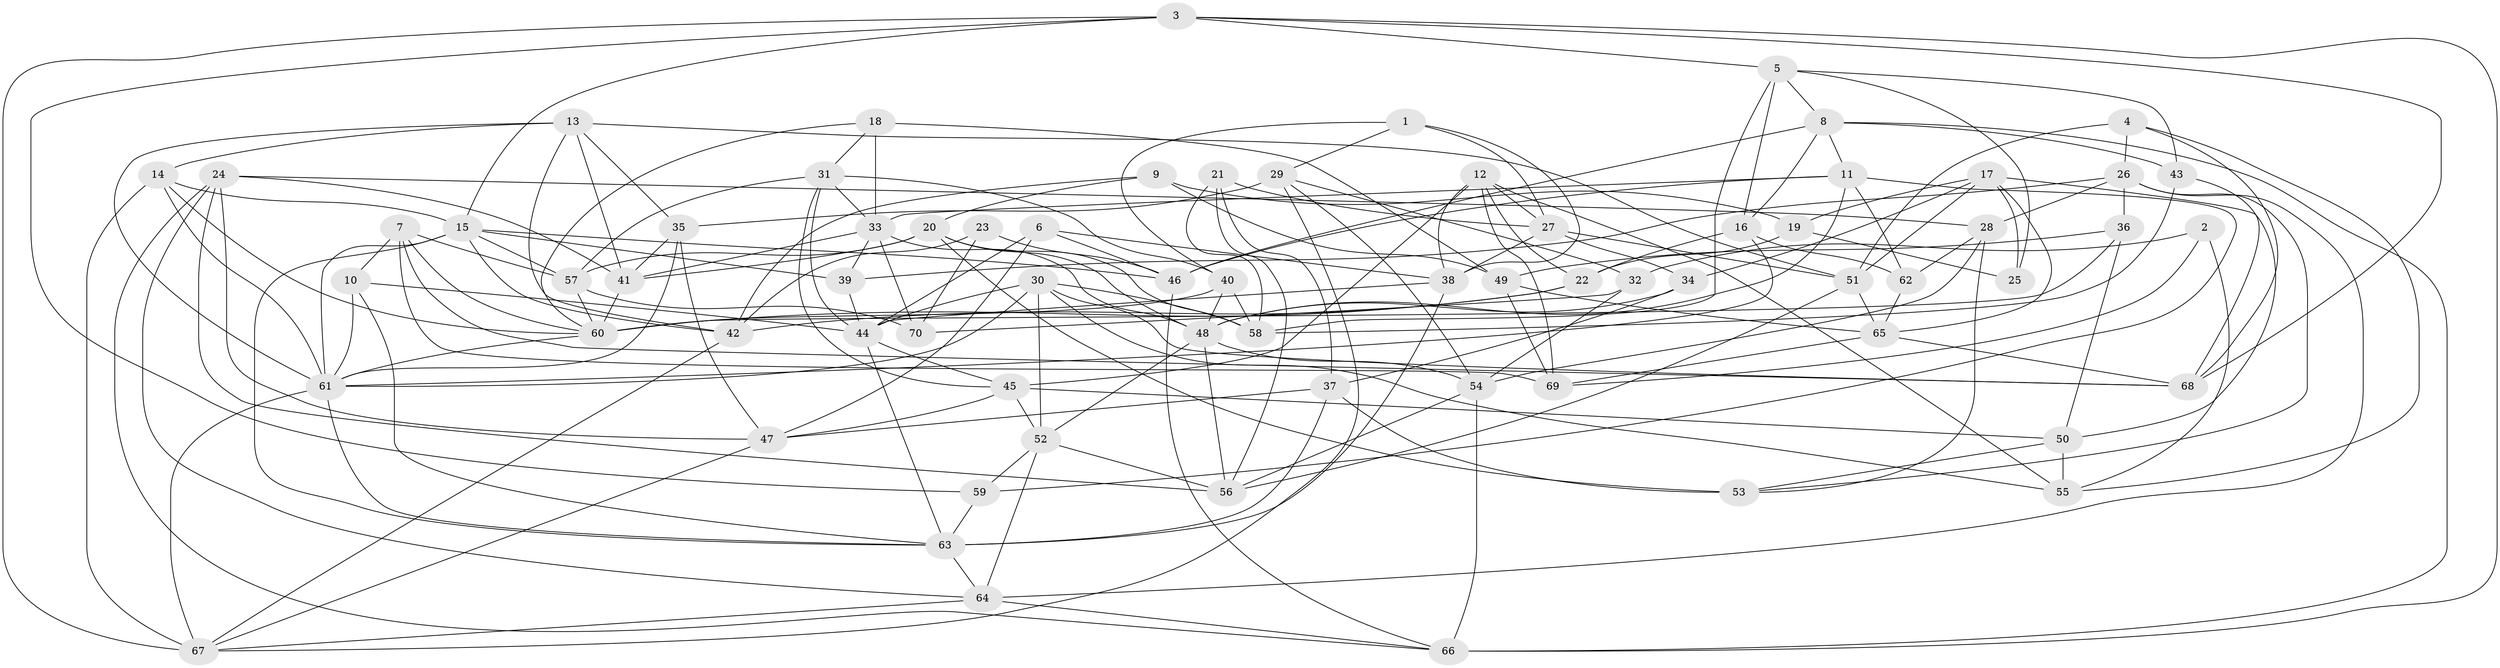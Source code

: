 // original degree distribution, {4: 1.0}
// Generated by graph-tools (version 1.1) at 2025/03/03/09/25 03:03:08]
// undirected, 70 vertices, 191 edges
graph export_dot {
graph [start="1"]
  node [color=gray90,style=filled];
  1;
  2;
  3;
  4;
  5;
  6;
  7;
  8;
  9;
  10;
  11;
  12;
  13;
  14;
  15;
  16;
  17;
  18;
  19;
  20;
  21;
  22;
  23;
  24;
  25;
  26;
  27;
  28;
  29;
  30;
  31;
  32;
  33;
  34;
  35;
  36;
  37;
  38;
  39;
  40;
  41;
  42;
  43;
  44;
  45;
  46;
  47;
  48;
  49;
  50;
  51;
  52;
  53;
  54;
  55;
  56;
  57;
  58;
  59;
  60;
  61;
  62;
  63;
  64;
  65;
  66;
  67;
  68;
  69;
  70;
  1 -- 27 [weight=1.0];
  1 -- 29 [weight=1.0];
  1 -- 38 [weight=1.0];
  1 -- 40 [weight=1.0];
  2 -- 32 [weight=2.0];
  2 -- 55 [weight=1.0];
  2 -- 69 [weight=1.0];
  3 -- 5 [weight=1.0];
  3 -- 15 [weight=1.0];
  3 -- 59 [weight=1.0];
  3 -- 66 [weight=1.0];
  3 -- 67 [weight=1.0];
  3 -- 68 [weight=1.0];
  4 -- 26 [weight=1.0];
  4 -- 51 [weight=1.0];
  4 -- 55 [weight=1.0];
  4 -- 68 [weight=1.0];
  5 -- 8 [weight=1.0];
  5 -- 16 [weight=1.0];
  5 -- 25 [weight=1.0];
  5 -- 43 [weight=1.0];
  5 -- 58 [weight=1.0];
  6 -- 38 [weight=1.0];
  6 -- 44 [weight=1.0];
  6 -- 46 [weight=1.0];
  6 -- 47 [weight=1.0];
  7 -- 10 [weight=1.0];
  7 -- 57 [weight=1.0];
  7 -- 60 [weight=1.0];
  7 -- 68 [weight=1.0];
  7 -- 69 [weight=2.0];
  8 -- 11 [weight=1.0];
  8 -- 16 [weight=1.0];
  8 -- 43 [weight=1.0];
  8 -- 46 [weight=1.0];
  8 -- 66 [weight=1.0];
  9 -- 19 [weight=1.0];
  9 -- 20 [weight=1.0];
  9 -- 42 [weight=1.0];
  9 -- 49 [weight=1.0];
  10 -- 44 [weight=1.0];
  10 -- 61 [weight=1.0];
  10 -- 63 [weight=1.0];
  11 -- 33 [weight=1.0];
  11 -- 46 [weight=1.0];
  11 -- 48 [weight=1.0];
  11 -- 59 [weight=1.0];
  11 -- 62 [weight=1.0];
  12 -- 22 [weight=1.0];
  12 -- 27 [weight=1.0];
  12 -- 38 [weight=1.0];
  12 -- 45 [weight=1.0];
  12 -- 55 [weight=1.0];
  12 -- 69 [weight=1.0];
  13 -- 14 [weight=1.0];
  13 -- 35 [weight=1.0];
  13 -- 41 [weight=1.0];
  13 -- 42 [weight=1.0];
  13 -- 51 [weight=1.0];
  13 -- 61 [weight=1.0];
  14 -- 15 [weight=1.0];
  14 -- 60 [weight=1.0];
  14 -- 61 [weight=1.0];
  14 -- 67 [weight=2.0];
  15 -- 39 [weight=1.0];
  15 -- 42 [weight=1.0];
  15 -- 46 [weight=1.0];
  15 -- 57 [weight=1.0];
  15 -- 61 [weight=1.0];
  15 -- 63 [weight=1.0];
  16 -- 22 [weight=1.0];
  16 -- 61 [weight=1.0];
  16 -- 62 [weight=2.0];
  17 -- 19 [weight=1.0];
  17 -- 25 [weight=1.0];
  17 -- 34 [weight=1.0];
  17 -- 50 [weight=1.0];
  17 -- 51 [weight=1.0];
  17 -- 65 [weight=1.0];
  18 -- 31 [weight=1.0];
  18 -- 33 [weight=2.0];
  18 -- 49 [weight=2.0];
  18 -- 60 [weight=1.0];
  19 -- 22 [weight=2.0];
  19 -- 25 [weight=2.0];
  20 -- 41 [weight=1.0];
  20 -- 48 [weight=1.0];
  20 -- 53 [weight=1.0];
  20 -- 57 [weight=1.0];
  20 -- 58 [weight=1.0];
  21 -- 27 [weight=1.0];
  21 -- 37 [weight=1.0];
  21 -- 56 [weight=1.0];
  21 -- 58 [weight=1.0];
  22 -- 42 [weight=1.0];
  22 -- 60 [weight=1.0];
  23 -- 42 [weight=1.0];
  23 -- 46 [weight=1.0];
  23 -- 70 [weight=2.0];
  24 -- 28 [weight=1.0];
  24 -- 41 [weight=1.0];
  24 -- 47 [weight=1.0];
  24 -- 56 [weight=1.0];
  24 -- 64 [weight=1.0];
  24 -- 66 [weight=1.0];
  26 -- 28 [weight=1.0];
  26 -- 36 [weight=1.0];
  26 -- 39 [weight=1.0];
  26 -- 53 [weight=1.0];
  26 -- 64 [weight=1.0];
  27 -- 34 [weight=1.0];
  27 -- 38 [weight=1.0];
  27 -- 51 [weight=1.0];
  28 -- 53 [weight=1.0];
  28 -- 54 [weight=1.0];
  28 -- 62 [weight=2.0];
  29 -- 32 [weight=1.0];
  29 -- 35 [weight=2.0];
  29 -- 54 [weight=1.0];
  29 -- 67 [weight=1.0];
  30 -- 44 [weight=1.0];
  30 -- 52 [weight=1.0];
  30 -- 55 [weight=1.0];
  30 -- 58 [weight=1.0];
  30 -- 61 [weight=1.0];
  30 -- 68 [weight=1.0];
  31 -- 33 [weight=1.0];
  31 -- 40 [weight=1.0];
  31 -- 44 [weight=1.0];
  31 -- 45 [weight=1.0];
  31 -- 57 [weight=1.0];
  32 -- 54 [weight=1.0];
  32 -- 70 [weight=2.0];
  33 -- 39 [weight=1.0];
  33 -- 41 [weight=1.0];
  33 -- 48 [weight=1.0];
  33 -- 70 [weight=1.0];
  34 -- 37 [weight=1.0];
  34 -- 48 [weight=1.0];
  35 -- 41 [weight=1.0];
  35 -- 47 [weight=1.0];
  35 -- 61 [weight=1.0];
  36 -- 49 [weight=1.0];
  36 -- 50 [weight=1.0];
  36 -- 60 [weight=1.0];
  37 -- 47 [weight=1.0];
  37 -- 53 [weight=2.0];
  37 -- 63 [weight=1.0];
  38 -- 44 [weight=1.0];
  38 -- 63 [weight=1.0];
  39 -- 44 [weight=1.0];
  40 -- 48 [weight=1.0];
  40 -- 58 [weight=1.0];
  40 -- 60 [weight=2.0];
  41 -- 60 [weight=1.0];
  42 -- 67 [weight=1.0];
  43 -- 58 [weight=1.0];
  43 -- 68 [weight=1.0];
  44 -- 45 [weight=1.0];
  44 -- 63 [weight=1.0];
  45 -- 47 [weight=1.0];
  45 -- 50 [weight=1.0];
  45 -- 52 [weight=1.0];
  46 -- 66 [weight=1.0];
  47 -- 67 [weight=1.0];
  48 -- 52 [weight=1.0];
  48 -- 54 [weight=1.0];
  48 -- 56 [weight=1.0];
  49 -- 65 [weight=1.0];
  49 -- 69 [weight=1.0];
  50 -- 53 [weight=1.0];
  50 -- 55 [weight=2.0];
  51 -- 56 [weight=1.0];
  51 -- 65 [weight=1.0];
  52 -- 56 [weight=1.0];
  52 -- 59 [weight=1.0];
  52 -- 64 [weight=1.0];
  54 -- 56 [weight=1.0];
  54 -- 66 [weight=1.0];
  57 -- 60 [weight=1.0];
  57 -- 70 [weight=1.0];
  59 -- 63 [weight=1.0];
  60 -- 61 [weight=1.0];
  61 -- 63 [weight=1.0];
  61 -- 67 [weight=1.0];
  62 -- 65 [weight=1.0];
  63 -- 64 [weight=1.0];
  64 -- 66 [weight=1.0];
  64 -- 67 [weight=1.0];
  65 -- 68 [weight=1.0];
  65 -- 69 [weight=1.0];
}
